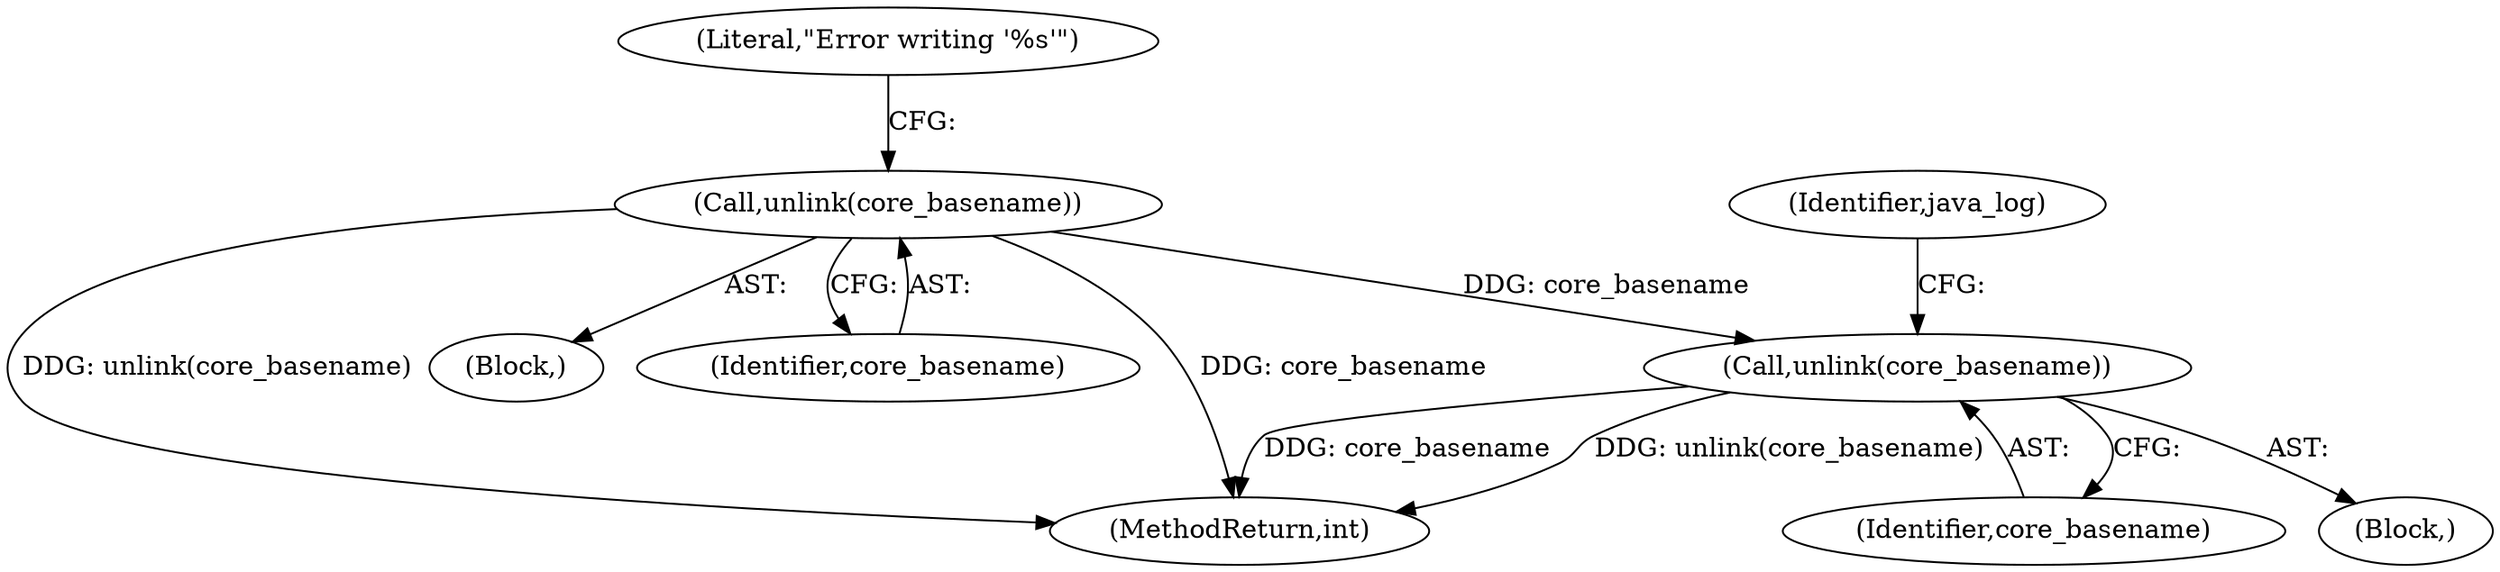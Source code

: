 digraph "0_abrt_17cb66b13997b0159b4253b3f5722db79f476d68@API" {
"1000937" [label="(Call,unlink(core_basename))"];
"1000967" [label="(Call,unlink(core_basename))"];
"1000940" [label="(Literal,\"Error writing '%s'\")"];
"1000972" [label="(Identifier,java_log)"];
"1001180" [label="(MethodReturn,int)"];
"1000967" [label="(Call,unlink(core_basename))"];
"1000938" [label="(Identifier,core_basename)"];
"1000968" [label="(Identifier,core_basename)"];
"1000964" [label="(Block,)"];
"1000934" [label="(Block,)"];
"1000937" [label="(Call,unlink(core_basename))"];
"1000937" -> "1000934"  [label="AST: "];
"1000937" -> "1000938"  [label="CFG: "];
"1000938" -> "1000937"  [label="AST: "];
"1000940" -> "1000937"  [label="CFG: "];
"1000937" -> "1001180"  [label="DDG: unlink(core_basename)"];
"1000937" -> "1001180"  [label="DDG: core_basename"];
"1000937" -> "1000967"  [label="DDG: core_basename"];
"1000967" -> "1000964"  [label="AST: "];
"1000967" -> "1000968"  [label="CFG: "];
"1000968" -> "1000967"  [label="AST: "];
"1000972" -> "1000967"  [label="CFG: "];
"1000967" -> "1001180"  [label="DDG: unlink(core_basename)"];
"1000967" -> "1001180"  [label="DDG: core_basename"];
}
